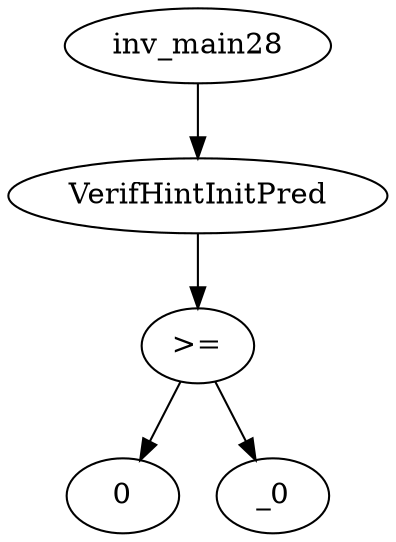 digraph dag {
0 [label="inv_main28"];
1 [label="VerifHintInitPred"];
2 [label=">="];
3 [label="0"];
4 [label="_0"];
0->1
1->2
2->4
2 -> 3
}
